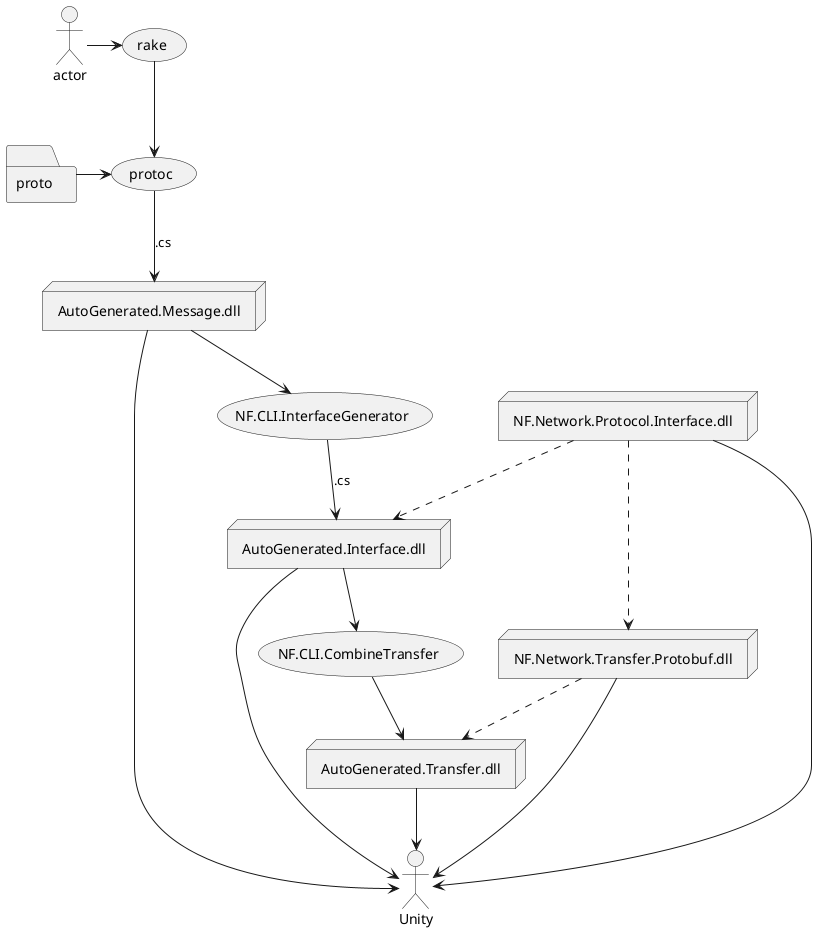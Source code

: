 @startuml
folder proto
node AutoGenerated.Message.dll
node AutoGenerated.Interface.dll
node AutoGenerated.Transfer.dll
node NF.Network.Transfer.Protobuf.dll
node NF.Network.Protocol.Interface.dll

actor -> (rake)


(rake) --> (protoc)
(proto) -> (protoc)
(protoc) --> (AutoGenerated.Message.dll) : .cs
(AutoGenerated.Message.dll) --> (NF.CLI.InterfaceGenerator)
(NF.CLI.InterfaceGenerator) --> (AutoGenerated.Interface.dll) : .cs
(AutoGenerated.Interface.dll) --> (NF.CLI.CombineTransfer)
(NF.CLI.CombineTransfer) --> (AutoGenerated.Transfer.dll)


(NF.Network.Protocol.Interface.dll) ..> (AutoGenerated.Interface.dll)
(NF.Network.Protocol.Interface.dll) ..> (NF.Network.Transfer.Protobuf.dll)
(NF.Network.Transfer.Protobuf.dll) ..> (AutoGenerated.Transfer.dll)


(NF.Network.Protocol.Interface.dll) --> Unity
(NF.Network.Transfer.Protobuf.dll) --> Unity
(AutoGenerated.Message.dll) --> Unity
(AutoGenerated.Transfer.dll) --> Unity
(AutoGenerated.Interface.dll) --> Unity

@enduml
